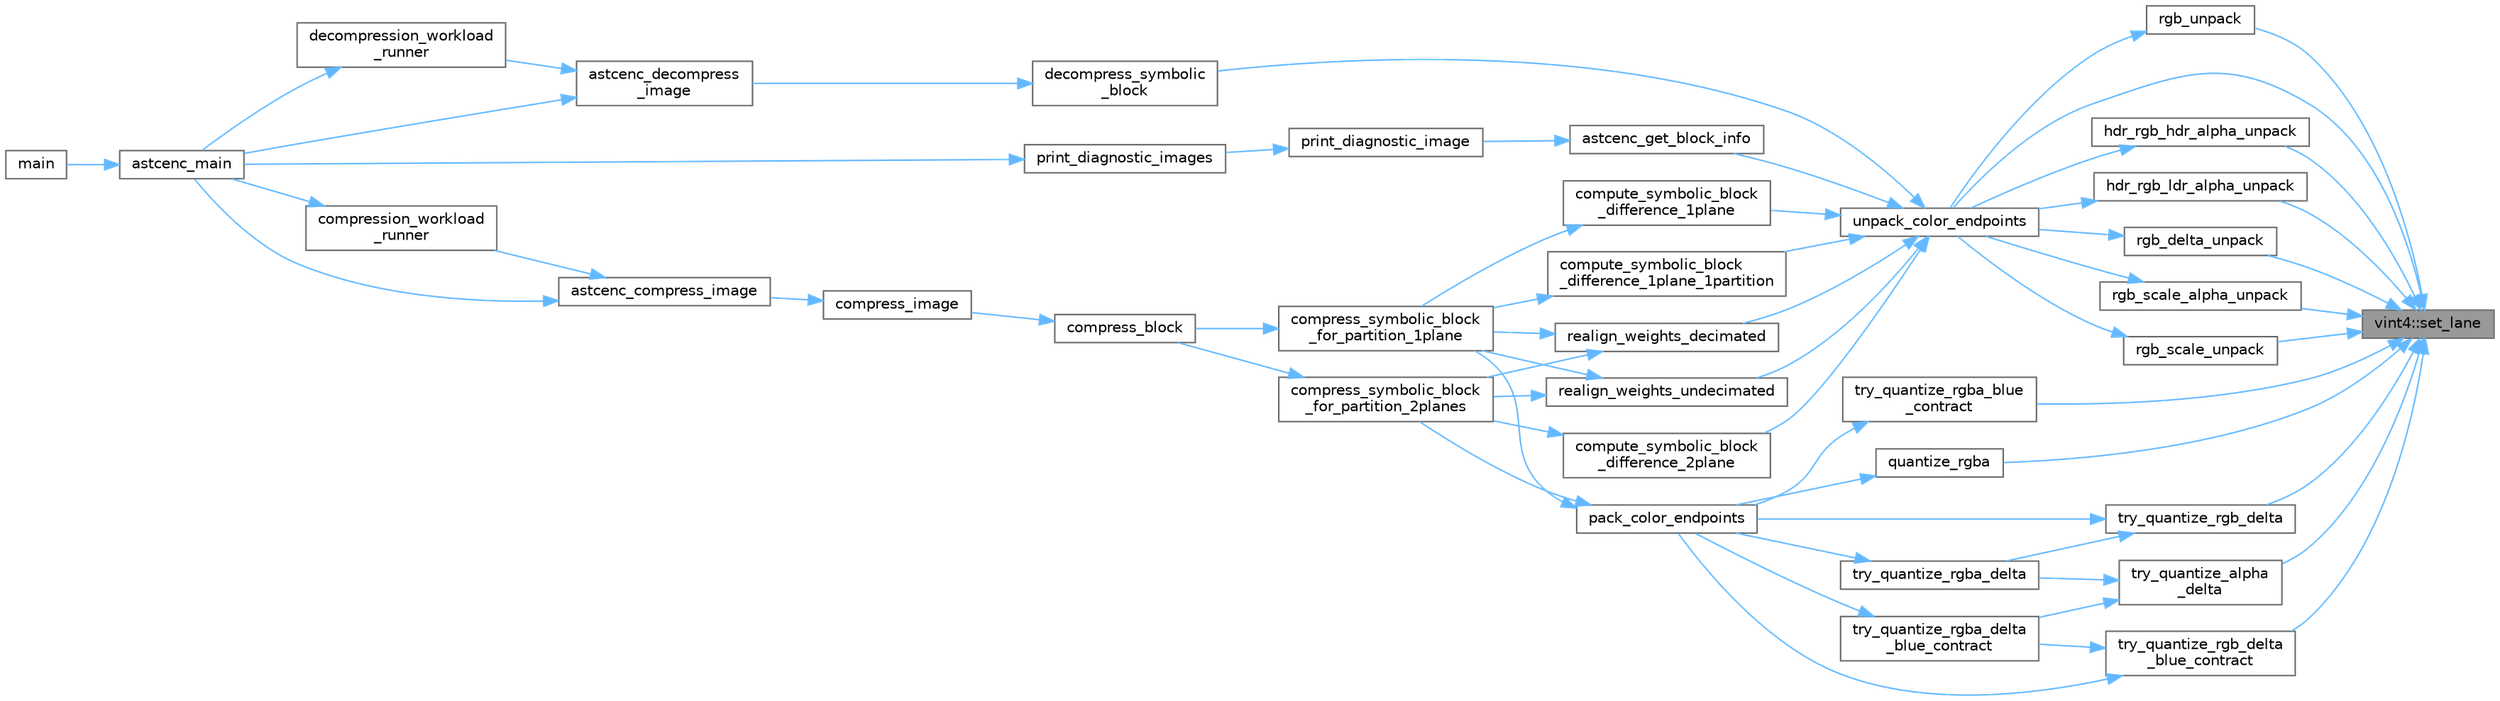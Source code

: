 digraph "vint4::set_lane"
{
 // LATEX_PDF_SIZE
  bgcolor="transparent";
  edge [fontname=Helvetica,fontsize=10,labelfontname=Helvetica,labelfontsize=10];
  node [fontname=Helvetica,fontsize=10,shape=box,height=0.2,width=0.4];
  rankdir="RL";
  Node1 [id="Node000001",label="vint4::set_lane",height=0.2,width=0.4,color="gray40", fillcolor="grey60", style="filled", fontcolor="black",tooltip="Set the scalar value of a single lane."];
  Node1 -> Node2 [id="edge60_Node000001_Node000002",dir="back",color="steelblue1",style="solid",tooltip=" "];
  Node2 [id="Node000002",label="hdr_rgb_hdr_alpha_unpack",height=0.2,width=0.4,color="grey40", fillcolor="white", style="filled",URL="$astcenc__color__unquantize_8cpp.html#aded0cdfa2613a96d69299785784bfa7e",tooltip="Unpack an HDR RGBA direct encoding."];
  Node2 -> Node3 [id="edge61_Node000002_Node000003",dir="back",color="steelblue1",style="solid",tooltip=" "];
  Node3 [id="Node000003",label="unpack_color_endpoints",height=0.2,width=0.4,color="grey40", fillcolor="white", style="filled",URL="$astcenc__color__unquantize_8cpp.html#ab9b659180fb522b05391892336dbc095",tooltip="Unpack a single pair of encoded endpoints."];
  Node3 -> Node4 [id="edge62_Node000003_Node000004",dir="back",color="steelblue1",style="solid",tooltip=" "];
  Node4 [id="Node000004",label="astcenc_get_block_info",height=0.2,width=0.4,color="grey40", fillcolor="white", style="filled",URL="$astcenc__entry_8cpp.html#a4138a9fb500526b5bfd98ea53a3ecec7",tooltip="Provide a high level summary of a block's encoding."];
  Node4 -> Node5 [id="edge63_Node000004_Node000005",dir="back",color="steelblue1",style="solid",tooltip=" "];
  Node5 [id="Node000005",label="print_diagnostic_image",height=0.2,width=0.4,color="grey40", fillcolor="white", style="filled",URL="$astcenccli__toplevel_8cpp.html#ac1760850c83dafab500f7cf8ab789246",tooltip="Populate a single diagnostic image showing aspects of the encoding."];
  Node5 -> Node6 [id="edge64_Node000005_Node000006",dir="back",color="steelblue1",style="solid",tooltip=" "];
  Node6 [id="Node000006",label="print_diagnostic_images",height=0.2,width=0.4,color="grey40", fillcolor="white", style="filled",URL="$astcenccli__toplevel_8cpp.html#a65c87ee1ff0ed0736cffa06692853479",tooltip="Print a set of diagnostic images showing aspects of the encoding."];
  Node6 -> Node7 [id="edge65_Node000006_Node000007",dir="back",color="steelblue1",style="solid",tooltip=" "];
  Node7 [id="Node000007",label="astcenc_main",height=0.2,width=0.4,color="grey40", fillcolor="white", style="filled",URL="$astcenccli__toplevel_8cpp.html#a073d18880f24fd648661b01d2e20340e",tooltip="Application entry point."];
  Node7 -> Node8 [id="edge66_Node000007_Node000008",dir="back",color="steelblue1",style="solid",tooltip=" "];
  Node8 [id="Node000008",label="main",height=0.2,width=0.4,color="grey40", fillcolor="white", style="filled",URL="$astcenccli__entry_8cpp.html#a3c04138a5bfe5d72780bb7e82a18e627",tooltip=" "];
  Node3 -> Node9 [id="edge67_Node000003_Node000009",dir="back",color="steelblue1",style="solid",tooltip=" "];
  Node9 [id="Node000009",label="compute_symbolic_block\l_difference_1plane",height=0.2,width=0.4,color="grey40", fillcolor="white", style="filled",URL="$astcenc__decompress__symbolic_8cpp.html#a0541138e65930f39f6caba517e76dfe4",tooltip="Compute the error between a symbolic block and the original input data."];
  Node9 -> Node10 [id="edge68_Node000009_Node000010",dir="back",color="steelblue1",style="solid",tooltip=" "];
  Node10 [id="Node000010",label="compress_symbolic_block\l_for_partition_1plane",height=0.2,width=0.4,color="grey40", fillcolor="white", style="filled",URL="$astcenc__compress__symbolic_8cpp.html#af5f518a15600c71922e69267dea2db99",tooltip="Compress a block using a chosen partitioning and 1 plane of weights."];
  Node10 -> Node11 [id="edge69_Node000010_Node000011",dir="back",color="steelblue1",style="solid",tooltip=" "];
  Node11 [id="Node000011",label="compress_block",height=0.2,width=0.4,color="grey40", fillcolor="white", style="filled",URL="$astcenc__compress__symbolic_8cpp.html#a579b9a2ceeecda2fb3abe63b8311df1c",tooltip="Compress an image block into a physical block."];
  Node11 -> Node12 [id="edge70_Node000011_Node000012",dir="back",color="steelblue1",style="solid",tooltip=" "];
  Node12 [id="Node000012",label="compress_image",height=0.2,width=0.4,color="grey40", fillcolor="white", style="filled",URL="$astcenc__entry_8cpp.html#acbecfd32ce013d567cac16a877c20f42",tooltip="Compress an image, after any preflight has completed."];
  Node12 -> Node13 [id="edge71_Node000012_Node000013",dir="back",color="steelblue1",style="solid",tooltip=" "];
  Node13 [id="Node000013",label="astcenc_compress_image",height=0.2,width=0.4,color="grey40", fillcolor="white", style="filled",URL="$astcenc__entry_8cpp.html#ad762aa055eed75156c99309158a40e90",tooltip="Compress an image."];
  Node13 -> Node7 [id="edge72_Node000013_Node000007",dir="back",color="steelblue1",style="solid",tooltip=" "];
  Node13 -> Node14 [id="edge73_Node000013_Node000014",dir="back",color="steelblue1",style="solid",tooltip=" "];
  Node14 [id="Node000014",label="compression_workload\l_runner",height=0.2,width=0.4,color="grey40", fillcolor="white", style="filled",URL="$astcenccli__toplevel_8cpp.html#a57bafe66bbd689a53aad2d190fe7a3fa",tooltip="Runner callback function for a compression worker thread."];
  Node14 -> Node7 [id="edge74_Node000014_Node000007",dir="back",color="steelblue1",style="solid",tooltip=" "];
  Node3 -> Node15 [id="edge75_Node000003_Node000015",dir="back",color="steelblue1",style="solid",tooltip=" "];
  Node15 [id="Node000015",label="compute_symbolic_block\l_difference_1plane_1partition",height=0.2,width=0.4,color="grey40", fillcolor="white", style="filled",URL="$astcenc__decompress__symbolic_8cpp.html#aff8e27acd948a9cc5631d99c80906b2f",tooltip="Compute the error between a symbolic block and the original input data."];
  Node15 -> Node10 [id="edge76_Node000015_Node000010",dir="back",color="steelblue1",style="solid",tooltip=" "];
  Node3 -> Node16 [id="edge77_Node000003_Node000016",dir="back",color="steelblue1",style="solid",tooltip=" "];
  Node16 [id="Node000016",label="compute_symbolic_block\l_difference_2plane",height=0.2,width=0.4,color="grey40", fillcolor="white", style="filled",URL="$astcenc__decompress__symbolic_8cpp.html#a9c23f8373c9f5e708650b7c8e038b182",tooltip="Compute the error between a symbolic block and the original input data."];
  Node16 -> Node17 [id="edge78_Node000016_Node000017",dir="back",color="steelblue1",style="solid",tooltip=" "];
  Node17 [id="Node000017",label="compress_symbolic_block\l_for_partition_2planes",height=0.2,width=0.4,color="grey40", fillcolor="white", style="filled",URL="$astcenc__compress__symbolic_8cpp.html#af11a976c8ea386db054bef472ce0667c",tooltip="Compress a block using a chosen partitioning and 2 planes of weights."];
  Node17 -> Node11 [id="edge79_Node000017_Node000011",dir="back",color="steelblue1",style="solid",tooltip=" "];
  Node3 -> Node18 [id="edge80_Node000003_Node000018",dir="back",color="steelblue1",style="solid",tooltip=" "];
  Node18 [id="Node000018",label="decompress_symbolic\l_block",height=0.2,width=0.4,color="grey40", fillcolor="white", style="filled",URL="$astcenc__decompress__symbolic_8cpp.html#a4a5f09c362972951a31e4d7ff918f89f",tooltip="Decompress a symbolic block in to an image block."];
  Node18 -> Node19 [id="edge81_Node000018_Node000019",dir="back",color="steelblue1",style="solid",tooltip=" "];
  Node19 [id="Node000019",label="astcenc_decompress\l_image",height=0.2,width=0.4,color="grey40", fillcolor="white", style="filled",URL="$astcenc__entry_8cpp.html#a062987fc41b9df7d34d8eb668f29eb21",tooltip="Decompress an image."];
  Node19 -> Node7 [id="edge82_Node000019_Node000007",dir="back",color="steelblue1",style="solid",tooltip=" "];
  Node19 -> Node20 [id="edge83_Node000019_Node000020",dir="back",color="steelblue1",style="solid",tooltip=" "];
  Node20 [id="Node000020",label="decompression_workload\l_runner",height=0.2,width=0.4,color="grey40", fillcolor="white", style="filled",URL="$astcenccli__toplevel_8cpp.html#a02c55a799cc33b39f9d733b1a7e91281",tooltip="Runner callback function for a decompression worker thread."];
  Node20 -> Node7 [id="edge84_Node000020_Node000007",dir="back",color="steelblue1",style="solid",tooltip=" "];
  Node3 -> Node21 [id="edge85_Node000003_Node000021",dir="back",color="steelblue1",style="solid",tooltip=" "];
  Node21 [id="Node000021",label="realign_weights_decimated",height=0.2,width=0.4,color="grey40", fillcolor="white", style="filled",URL="$astcenc__compress__symbolic_8cpp.html#af80747ee43aa6fda579161376205c294",tooltip="Attempt to improve weights given a chosen configuration."];
  Node21 -> Node10 [id="edge86_Node000021_Node000010",dir="back",color="steelblue1",style="solid",tooltip=" "];
  Node21 -> Node17 [id="edge87_Node000021_Node000017",dir="back",color="steelblue1",style="solid",tooltip=" "];
  Node3 -> Node22 [id="edge88_Node000003_Node000022",dir="back",color="steelblue1",style="solid",tooltip=" "];
  Node22 [id="Node000022",label="realign_weights_undecimated",height=0.2,width=0.4,color="grey40", fillcolor="white", style="filled",URL="$astcenc__compress__symbolic_8cpp.html#a91e5fa530ba0e492b85132e416a5ddf4",tooltip="Attempt to improve weights given a chosen configuration."];
  Node22 -> Node10 [id="edge89_Node000022_Node000010",dir="back",color="steelblue1",style="solid",tooltip=" "];
  Node22 -> Node17 [id="edge90_Node000022_Node000017",dir="back",color="steelblue1",style="solid",tooltip=" "];
  Node1 -> Node23 [id="edge91_Node000001_Node000023",dir="back",color="steelblue1",style="solid",tooltip=" "];
  Node23 [id="Node000023",label="hdr_rgb_ldr_alpha_unpack",height=0.2,width=0.4,color="grey40", fillcolor="white", style="filled",URL="$astcenc__color__unquantize_8cpp.html#aa7a2e2f7b578cb97b5ade543c8db2614",tooltip="Unpack an HDR RGB + LDR A direct encoding."];
  Node23 -> Node3 [id="edge92_Node000023_Node000003",dir="back",color="steelblue1",style="solid",tooltip=" "];
  Node1 -> Node24 [id="edge93_Node000001_Node000024",dir="back",color="steelblue1",style="solid",tooltip=" "];
  Node24 [id="Node000024",label="quantize_rgba",height=0.2,width=0.4,color="grey40", fillcolor="white", style="filled",URL="$astcenc__color__quantize_8cpp.html#aa1eba2920aec0d82d8b1f66ccd3a1044",tooltip="Quantize an LDR RGBA color."];
  Node24 -> Node25 [id="edge94_Node000024_Node000025",dir="back",color="steelblue1",style="solid",tooltip=" "];
  Node25 [id="Node000025",label="pack_color_endpoints",height=0.2,width=0.4,color="grey40", fillcolor="white", style="filled",URL="$astcenc__color__quantize_8cpp.html#ab9f9b564c57688af1f8fc1d9e000af81",tooltip="Pack a single pair of color endpoints as effectively as possible."];
  Node25 -> Node10 [id="edge95_Node000025_Node000010",dir="back",color="steelblue1",style="solid",tooltip=" "];
  Node25 -> Node17 [id="edge96_Node000025_Node000017",dir="back",color="steelblue1",style="solid",tooltip=" "];
  Node1 -> Node26 [id="edge97_Node000001_Node000026",dir="back",color="steelblue1",style="solid",tooltip=" "];
  Node26 [id="Node000026",label="rgb_delta_unpack",height=0.2,width=0.4,color="grey40", fillcolor="white", style="filled",URL="$astcenc__color__unquantize_8cpp.html#a09b179400bc4fa4d90e9b093380e5541",tooltip="Unpack an LDR RGB color that uses delta encoding."];
  Node26 -> Node3 [id="edge98_Node000026_Node000003",dir="back",color="steelblue1",style="solid",tooltip=" "];
  Node1 -> Node27 [id="edge99_Node000001_Node000027",dir="back",color="steelblue1",style="solid",tooltip=" "];
  Node27 [id="Node000027",label="rgb_scale_alpha_unpack",height=0.2,width=0.4,color="grey40", fillcolor="white", style="filled",URL="$astcenc__color__unquantize_8cpp.html#aab96eda6a634d4d49db5d672ec7b4521",tooltip="Unpack an LDR RGBA color that uses scaled encoding."];
  Node27 -> Node3 [id="edge100_Node000027_Node000003",dir="back",color="steelblue1",style="solid",tooltip=" "];
  Node1 -> Node28 [id="edge101_Node000001_Node000028",dir="back",color="steelblue1",style="solid",tooltip=" "];
  Node28 [id="Node000028",label="rgb_scale_unpack",height=0.2,width=0.4,color="grey40", fillcolor="white", style="filled",URL="$astcenc__color__unquantize_8cpp.html#af892d5217804e7cd7087fb7791c86c53",tooltip="Unpack an LDR RGB color that uses scaled encoding."];
  Node28 -> Node3 [id="edge102_Node000028_Node000003",dir="back",color="steelblue1",style="solid",tooltip=" "];
  Node1 -> Node29 [id="edge103_Node000001_Node000029",dir="back",color="steelblue1",style="solid",tooltip=" "];
  Node29 [id="Node000029",label="rgb_unpack",height=0.2,width=0.4,color="grey40", fillcolor="white", style="filled",URL="$astcenc__color__unquantize_8cpp.html#ae84a3a83b3f1dbe4288ee4054ded6419",tooltip="Unpack an LDR RGB color that uses direct encoding."];
  Node29 -> Node3 [id="edge104_Node000029_Node000003",dir="back",color="steelblue1",style="solid",tooltip=" "];
  Node1 -> Node30 [id="edge105_Node000001_Node000030",dir="back",color="steelblue1",style="solid",tooltip=" "];
  Node30 [id="Node000030",label="try_quantize_alpha\l_delta",height=0.2,width=0.4,color="grey40", fillcolor="white", style="filled",URL="$astcenc__color__quantize_8cpp.html#a4390447f4e4f3f2355c2381228d2e5c2",tooltip="Try to quantize an LDR A color using delta encoding."];
  Node30 -> Node31 [id="edge106_Node000030_Node000031",dir="back",color="steelblue1",style="solid",tooltip=" "];
  Node31 [id="Node000031",label="try_quantize_rgba_delta",height=0.2,width=0.4,color="grey40", fillcolor="white", style="filled",URL="$astcenc__color__quantize_8cpp.html#af4d400b2fd9235d069b8e71966cb1246",tooltip="Try to quantize an LDR RGBA color using delta encoding."];
  Node31 -> Node25 [id="edge107_Node000031_Node000025",dir="back",color="steelblue1",style="solid",tooltip=" "];
  Node30 -> Node32 [id="edge108_Node000030_Node000032",dir="back",color="steelblue1",style="solid",tooltip=" "];
  Node32 [id="Node000032",label="try_quantize_rgba_delta\l_blue_contract",height=0.2,width=0.4,color="grey40", fillcolor="white", style="filled",URL="$astcenc__color__quantize_8cpp.html#a6e41c12d083ec9f3d9028ea35f13f18f",tooltip="Try to quantize an LDR RGBA color using delta and blue contract encoding."];
  Node32 -> Node25 [id="edge109_Node000032_Node000025",dir="back",color="steelblue1",style="solid",tooltip=" "];
  Node1 -> Node33 [id="edge110_Node000001_Node000033",dir="back",color="steelblue1",style="solid",tooltip=" "];
  Node33 [id="Node000033",label="try_quantize_rgb_delta",height=0.2,width=0.4,color="grey40", fillcolor="white", style="filled",URL="$astcenc__color__quantize_8cpp.html#a6b7ee442b1e9da4ac693000c4f805c7b",tooltip="Try to quantize an LDR RGB color using delta encoding."];
  Node33 -> Node25 [id="edge111_Node000033_Node000025",dir="back",color="steelblue1",style="solid",tooltip=" "];
  Node33 -> Node31 [id="edge112_Node000033_Node000031",dir="back",color="steelblue1",style="solid",tooltip=" "];
  Node1 -> Node34 [id="edge113_Node000001_Node000034",dir="back",color="steelblue1",style="solid",tooltip=" "];
  Node34 [id="Node000034",label="try_quantize_rgb_delta\l_blue_contract",height=0.2,width=0.4,color="grey40", fillcolor="white", style="filled",URL="$astcenc__color__quantize_8cpp.html#aedceeace1416ce23b9a934ce87f96c3c",tooltip="Try to quantize an LDR RGB color using delta encoding and blue-contraction."];
  Node34 -> Node25 [id="edge114_Node000034_Node000025",dir="back",color="steelblue1",style="solid",tooltip=" "];
  Node34 -> Node32 [id="edge115_Node000034_Node000032",dir="back",color="steelblue1",style="solid",tooltip=" "];
  Node1 -> Node35 [id="edge116_Node000001_Node000035",dir="back",color="steelblue1",style="solid",tooltip=" "];
  Node35 [id="Node000035",label="try_quantize_rgba_blue\l_contract",height=0.2,width=0.4,color="grey40", fillcolor="white", style="filled",URL="$astcenc__color__quantize_8cpp.html#ab09b68ff45a1b287f05fd2428805bbc9",tooltip="Try to quantize an LDR RGBA color using blue-contraction."];
  Node35 -> Node25 [id="edge117_Node000035_Node000025",dir="back",color="steelblue1",style="solid",tooltip=" "];
  Node1 -> Node3 [id="edge118_Node000001_Node000003",dir="back",color="steelblue1",style="solid",tooltip=" "];
}
